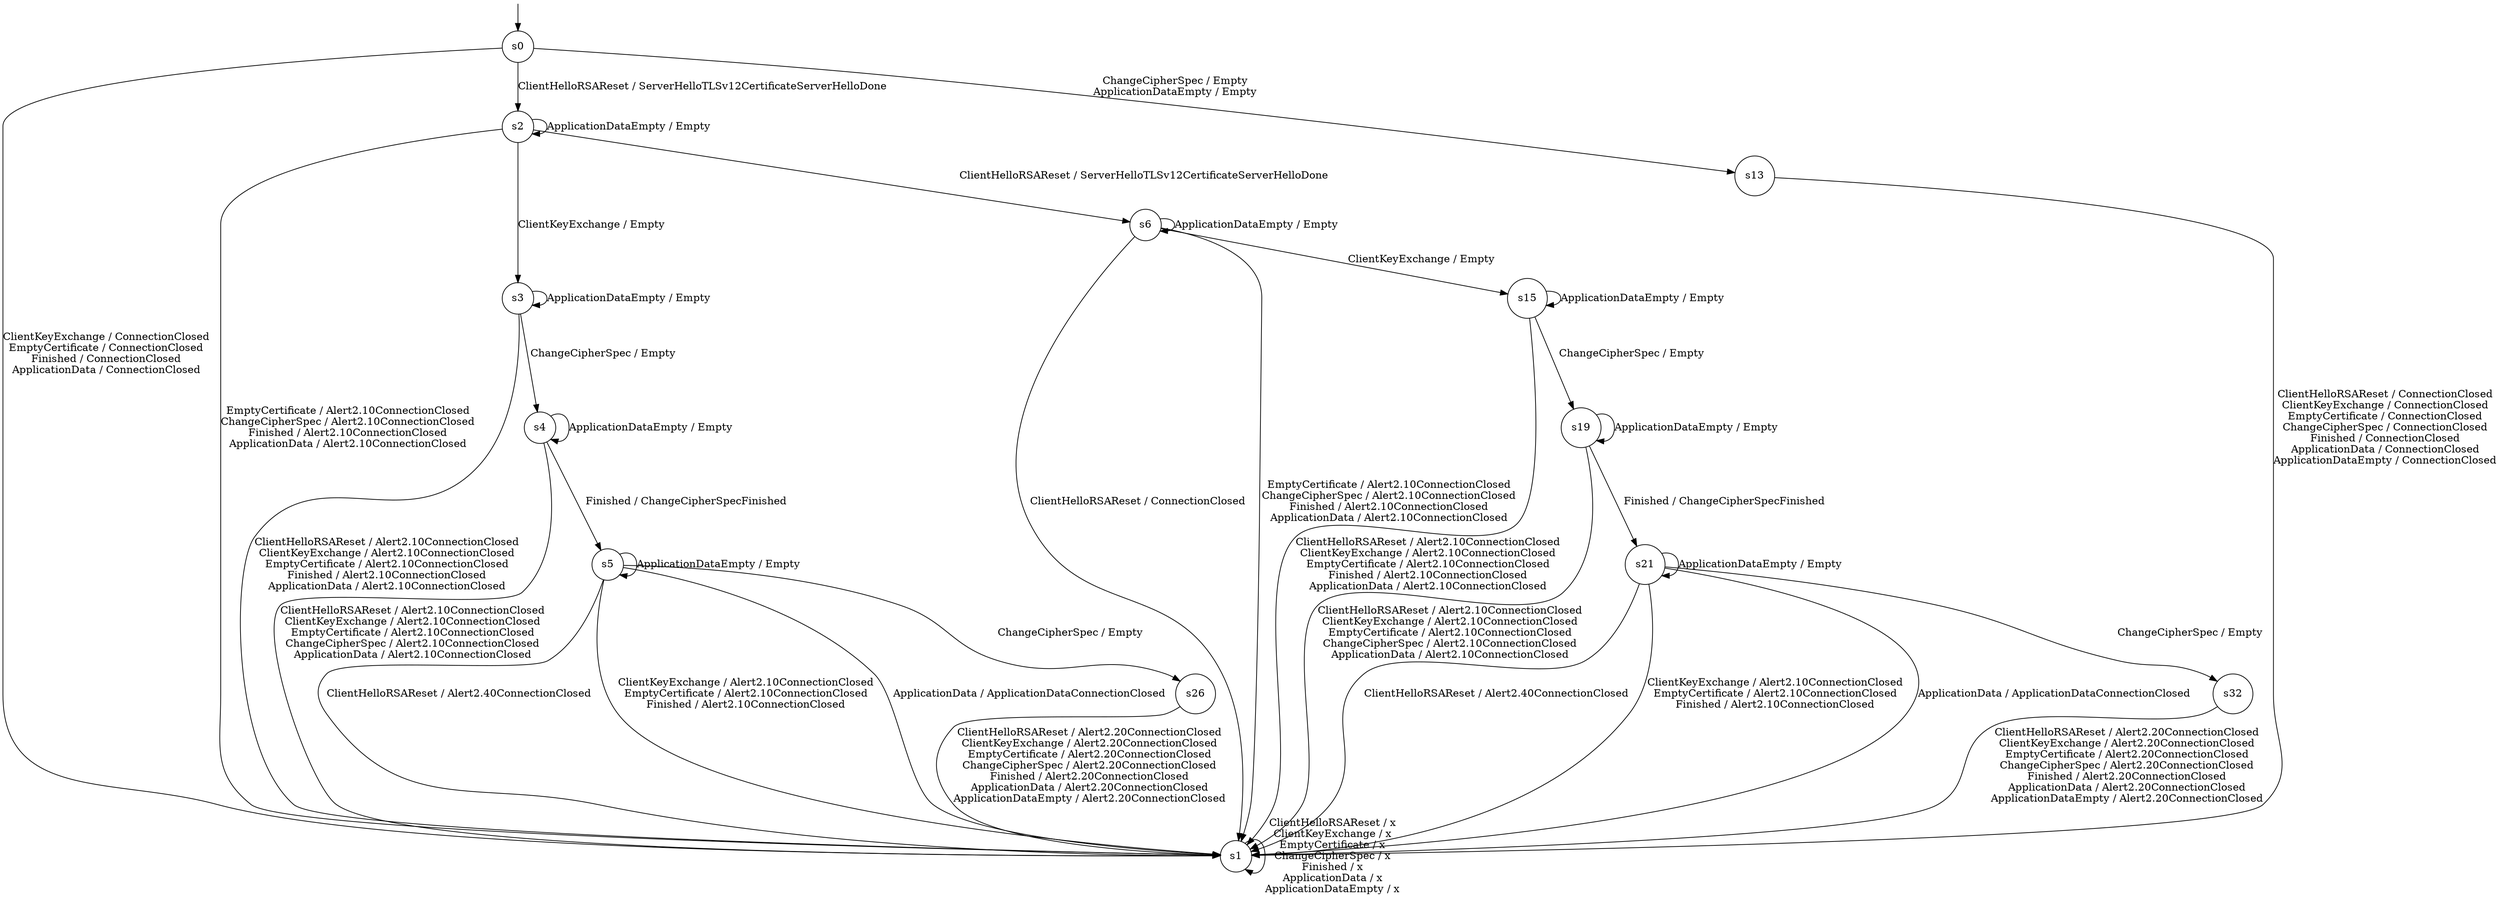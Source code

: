 digraph g {

	s0 [shape="circle" label="s0"];
	s1 [shape="circle" label="s1"];
	s2 [shape="circle" label="s2"];
	s3 [shape="circle" label="s3"];
	s4 [shape="circle" label="s4"];
	s5 [shape="circle" label="s5"];
	s6 [shape="circle" label="s6"];
	s7 [shape="circle" label="s19"];
	s8 [shape="circle" label="s32"];
	s9 [shape="circle" label="s13"];
	s10 [shape="circle" label="s26"];
	s11 [shape="circle" label="s21"];
	s12 [shape="circle" label="s15"];

__start0 [label="" shape="none" width="0" height="0"];
__start0 -> s0;

	s0 -> s2 [label="ClientHelloRSAReset / ServerHelloTLSv12CertificateServerHelloDone\n"];
	s0 -> s1 [label="ClientKeyExchange / ConnectionClosed\nEmptyCertificate / ConnectionClosed\nFinished / ConnectionClosed\nApplicationData / ConnectionClosed\n"];
	s0 -> s9 [label="ChangeCipherSpec / Empty\nApplicationDataEmpty / Empty\n"];
	s1 -> s1 [label="ClientHelloRSAReset / x\nClientKeyExchange / x\nEmptyCertificate / x\nChangeCipherSpec / x\nFinished / x\nApplicationData / x\nApplicationDataEmpty / x\n"];
	s2 -> s6 [label="ClientHelloRSAReset / ServerHelloTLSv12CertificateServerHelloDone\n"];
	s2 -> s3 [label="ClientKeyExchange / Empty\n"];
	s2 -> s1 [label="EmptyCertificate / Alert2.10ConnectionClosed\nChangeCipherSpec / Alert2.10ConnectionClosed\nFinished / Alert2.10ConnectionClosed\nApplicationData / Alert2.10ConnectionClosed\n"];
	s2 -> s2 [label="ApplicationDataEmpty / Empty\n"];
	s3 -> s1 [label="ClientHelloRSAReset / Alert2.10ConnectionClosed\nClientKeyExchange / Alert2.10ConnectionClosed\nEmptyCertificate / Alert2.10ConnectionClosed\nFinished / Alert2.10ConnectionClosed\nApplicationData / Alert2.10ConnectionClosed\n"];
	s3 -> s4 [label="ChangeCipherSpec / Empty\n"];
	s3 -> s3 [label="ApplicationDataEmpty / Empty\n"];
	s4 -> s1 [label="ClientHelloRSAReset / Alert2.10ConnectionClosed\nClientKeyExchange / Alert2.10ConnectionClosed\nEmptyCertificate / Alert2.10ConnectionClosed\nChangeCipherSpec / Alert2.10ConnectionClosed\nApplicationData / Alert2.10ConnectionClosed\n"];
	s4 -> s5 [label="Finished / ChangeCipherSpecFinished\n"];
	s4 -> s4 [label="ApplicationDataEmpty / Empty\n"];
	s5 -> s1 [label="ClientHelloRSAReset / Alert2.40ConnectionClosed\n"];
	s5 -> s1 [label="ClientKeyExchange / Alert2.10ConnectionClosed\nEmptyCertificate / Alert2.10ConnectionClosed\nFinished / Alert2.10ConnectionClosed\n"];
	s5 -> s10 [label="ChangeCipherSpec / Empty\n"];
	s5 -> s1 [label="ApplicationData / ApplicationDataConnectionClosed\n"];
	s5 -> s5 [label="ApplicationDataEmpty / Empty\n"];
	s6 -> s1 [label="ClientHelloRSAReset / ConnectionClosed\n"];
	s6 -> s12 [label="ClientKeyExchange / Empty\n"];
	s6 -> s1 [label="EmptyCertificate / Alert2.10ConnectionClosed\nChangeCipherSpec / Alert2.10ConnectionClosed\nFinished / Alert2.10ConnectionClosed\nApplicationData / Alert2.10ConnectionClosed\n"];
	s6 -> s6 [label="ApplicationDataEmpty / Empty\n"];
	s7 -> s1 [label="ClientHelloRSAReset / Alert2.10ConnectionClosed\nClientKeyExchange / Alert2.10ConnectionClosed\nEmptyCertificate / Alert2.10ConnectionClosed\nChangeCipherSpec / Alert2.10ConnectionClosed\nApplicationData / Alert2.10ConnectionClosed\n"];
	s7 -> s11 [label="Finished / ChangeCipherSpecFinished\n"];
	s7 -> s7 [label="ApplicationDataEmpty / Empty\n"];
	s8 -> s1 [label="ClientHelloRSAReset / Alert2.20ConnectionClosed\nClientKeyExchange / Alert2.20ConnectionClosed\nEmptyCertificate / Alert2.20ConnectionClosed\nChangeCipherSpec / Alert2.20ConnectionClosed\nFinished / Alert2.20ConnectionClosed\nApplicationData / Alert2.20ConnectionClosed\nApplicationDataEmpty / Alert2.20ConnectionClosed\n"];
	s9 -> s1 [label="ClientHelloRSAReset / ConnectionClosed\nClientKeyExchange / ConnectionClosed\nEmptyCertificate / ConnectionClosed\nChangeCipherSpec / ConnectionClosed\nFinished / ConnectionClosed\nApplicationData / ConnectionClosed\nApplicationDataEmpty / ConnectionClosed\n"];
	s10 -> s1 [label="ClientHelloRSAReset / Alert2.20ConnectionClosed\nClientKeyExchange / Alert2.20ConnectionClosed\nEmptyCertificate / Alert2.20ConnectionClosed\nChangeCipherSpec / Alert2.20ConnectionClosed\nFinished / Alert2.20ConnectionClosed\nApplicationData / Alert2.20ConnectionClosed\nApplicationDataEmpty / Alert2.20ConnectionClosed\n"];
	s11 -> s1 [label="ClientHelloRSAReset / Alert2.40ConnectionClosed\n"];
	s11 -> s1 [label="ClientKeyExchange / Alert2.10ConnectionClosed\nEmptyCertificate / Alert2.10ConnectionClosed\nFinished / Alert2.10ConnectionClosed\n"];
	s11 -> s8 [label="ChangeCipherSpec / Empty\n"];
	s11 -> s1 [label="ApplicationData / ApplicationDataConnectionClosed\n"];
	s11 -> s11 [label="ApplicationDataEmpty / Empty\n"];
	s12 -> s1 [label="ClientHelloRSAReset / Alert2.10ConnectionClosed\nClientKeyExchange / Alert2.10ConnectionClosed\nEmptyCertificate / Alert2.10ConnectionClosed\nFinished / Alert2.10ConnectionClosed\nApplicationData / Alert2.10ConnectionClosed\n"];
	s12 -> s7 [label="ChangeCipherSpec / Empty\n"];
	s12 -> s12 [label="ApplicationDataEmpty / Empty\n"];
}